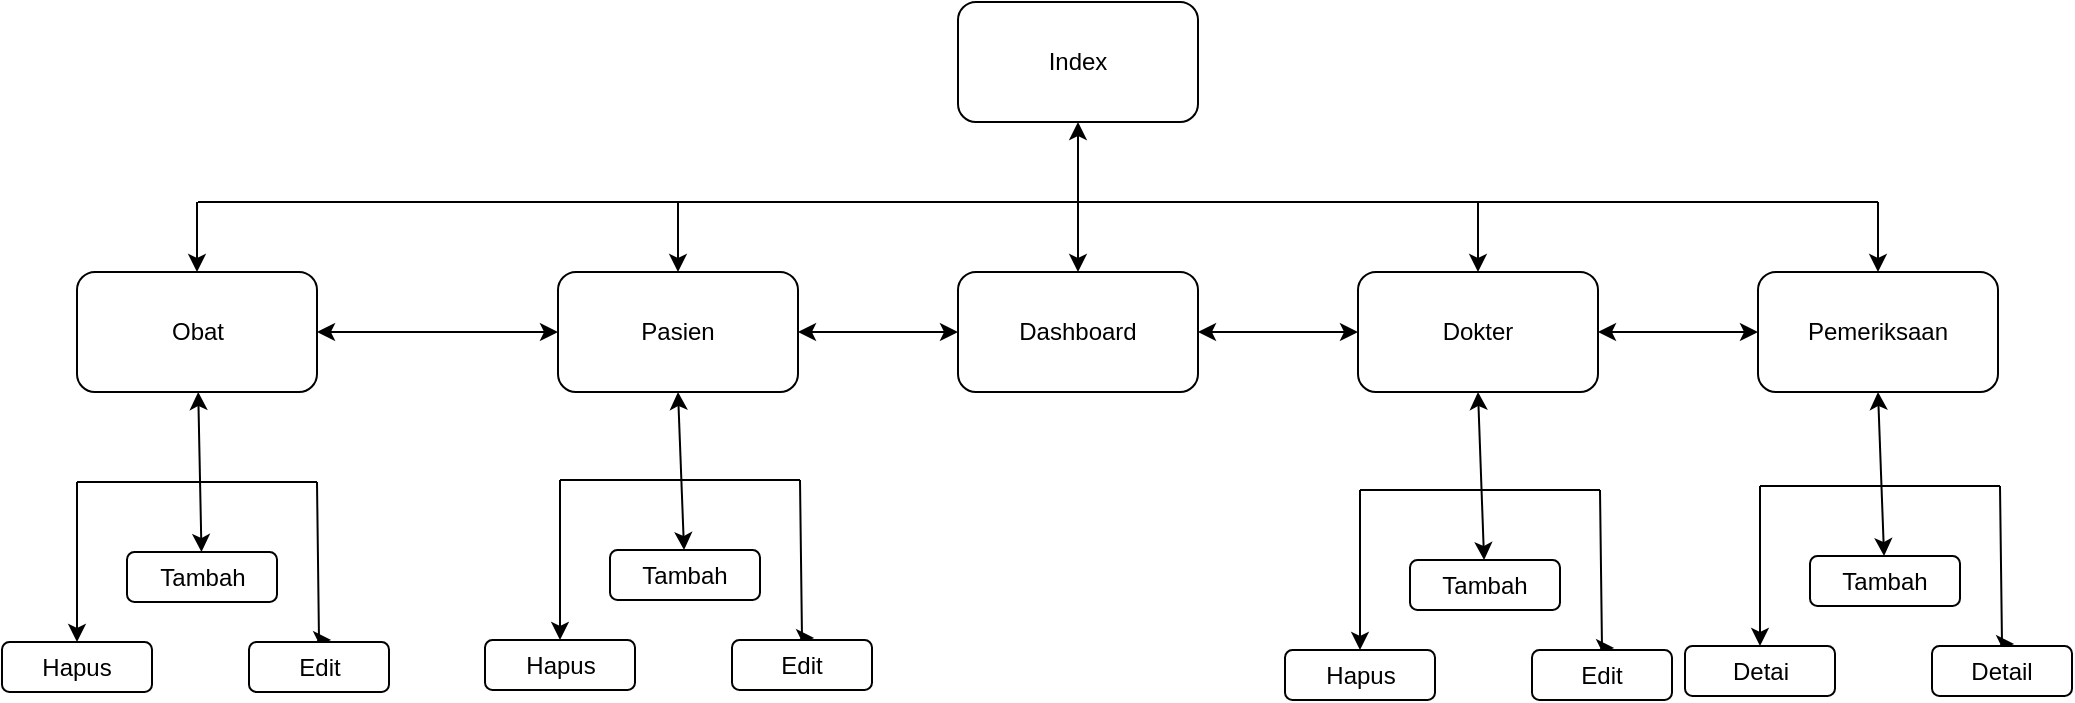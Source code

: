 <mxfile version="10.6.7" type="github"><diagram id="ewcArJghKEFCXOfcHbss" name="Page-1"><mxGraphModel dx="1961" dy="633" grid="1" gridSize="10" guides="1" tooltips="1" connect="1" arrows="1" fold="1" page="1" pageScale="1" pageWidth="850" pageHeight="1100" math="0" shadow="0"><root><mxCell id="0"/><mxCell id="1" parent="0"/><mxCell id="v7zDlYd_MfsNJDqAWrPC-5" value="" style="edgeStyle=orthogonalEdgeStyle;rounded=0;orthogonalLoop=1;jettySize=auto;html=1;startArrow=classic;startFill=1;" edge="1" parent="1" source="v7zDlYd_MfsNJDqAWrPC-1" target="v7zDlYd_MfsNJDqAWrPC-2"><mxGeometry relative="1" as="geometry"/></mxCell><mxCell id="v7zDlYd_MfsNJDqAWrPC-1" value="Index&lt;br&gt;" style="rounded=1;whiteSpace=wrap;html=1;" vertex="1" parent="1"><mxGeometry x="310" y="240" width="120" height="60" as="geometry"/></mxCell><mxCell id="v7zDlYd_MfsNJDqAWrPC-4" value="" style="rounded=0;orthogonalLoop=1;jettySize=auto;html=1;startArrow=classic;startFill=1;" edge="1" parent="1" source="v7zDlYd_MfsNJDqAWrPC-2" target="v7zDlYd_MfsNJDqAWrPC-3"><mxGeometry relative="1" as="geometry"/></mxCell><mxCell id="v7zDlYd_MfsNJDqAWrPC-7" value="" style="edgeStyle=orthogonalEdgeStyle;rounded=0;orthogonalLoop=1;jettySize=auto;html=1;startArrow=classic;startFill=1;" edge="1" parent="1" source="v7zDlYd_MfsNJDqAWrPC-2" target="v7zDlYd_MfsNJDqAWrPC-6"><mxGeometry relative="1" as="geometry"/></mxCell><mxCell id="v7zDlYd_MfsNJDqAWrPC-2" value="Dashboard&lt;br&gt;" style="rounded=1;whiteSpace=wrap;html=1;" vertex="1" parent="1"><mxGeometry x="310" y="375" width="120" height="60" as="geometry"/></mxCell><mxCell id="v7zDlYd_MfsNJDqAWrPC-9" value="" style="edgeStyle=orthogonalEdgeStyle;rounded=0;orthogonalLoop=1;jettySize=auto;html=1;startArrow=classic;startFill=1;" edge="1" parent="1" source="v7zDlYd_MfsNJDqAWrPC-6" target="v7zDlYd_MfsNJDqAWrPC-8"><mxGeometry relative="1" as="geometry"/></mxCell><mxCell id="v7zDlYd_MfsNJDqAWrPC-6" value="Pasien&lt;br&gt;" style="rounded=1;whiteSpace=wrap;html=1;" vertex="1" parent="1"><mxGeometry x="110" y="375" width="120" height="60" as="geometry"/></mxCell><mxCell id="v7zDlYd_MfsNJDqAWrPC-20" value="" style="edgeStyle=none;rounded=0;orthogonalLoop=1;jettySize=auto;html=1;startArrow=classic;startFill=1;" edge="1" parent="1" source="v7zDlYd_MfsNJDqAWrPC-8" target="v7zDlYd_MfsNJDqAWrPC-19"><mxGeometry relative="1" as="geometry"/></mxCell><mxCell id="v7zDlYd_MfsNJDqAWrPC-8" value="Obat&lt;br&gt;" style="rounded=1;whiteSpace=wrap;html=1;" vertex="1" parent="1"><mxGeometry x="-130.5" y="375" width="120" height="60" as="geometry"/></mxCell><mxCell id="v7zDlYd_MfsNJDqAWrPC-22" value="" style="edgeStyle=none;rounded=0;orthogonalLoop=1;jettySize=auto;html=1;startArrow=none;startFill=0;entryX=0.587;entryY=-0.041;entryDx=0;entryDy=0;entryPerimeter=0;" edge="1" parent="1" target="v7zDlYd_MfsNJDqAWrPC-21"><mxGeometry relative="1" as="geometry"><mxPoint x="-10.5" y="480" as="sourcePoint"/><Array as="points"><mxPoint x="-9.5" y="559"/></Array></mxGeometry></mxCell><mxCell id="v7zDlYd_MfsNJDqAWrPC-24" value="" style="edgeStyle=none;rounded=0;orthogonalLoop=1;jettySize=auto;html=1;startArrow=none;startFill=0;entryX=0.5;entryY=0;entryDx=0;entryDy=0;" edge="1" parent="1" target="v7zDlYd_MfsNJDqAWrPC-23"><mxGeometry relative="1" as="geometry"><mxPoint x="-130.5" y="480" as="sourcePoint"/><mxPoint x="-143.5" y="560" as="targetPoint"/></mxGeometry></mxCell><mxCell id="v7zDlYd_MfsNJDqAWrPC-19" value="Tambah&lt;br&gt;" style="rounded=1;whiteSpace=wrap;html=1;" vertex="1" parent="1"><mxGeometry x="-105.5" y="515" width="75" height="25" as="geometry"/></mxCell><mxCell id="v7zDlYd_MfsNJDqAWrPC-23" value="Hapus&lt;br&gt;" style="rounded=1;whiteSpace=wrap;html=1;" vertex="1" parent="1"><mxGeometry x="-168" y="560" width="75" height="25" as="geometry"/></mxCell><mxCell id="v7zDlYd_MfsNJDqAWrPC-21" value="Edit&lt;br&gt;" style="rounded=1;whiteSpace=wrap;html=1;" vertex="1" parent="1"><mxGeometry x="-44.5" y="560" width="70" height="25" as="geometry"/></mxCell><mxCell id="v7zDlYd_MfsNJDqAWrPC-11" value="" style="edgeStyle=orthogonalEdgeStyle;rounded=0;orthogonalLoop=1;jettySize=auto;html=1;startArrow=classic;startFill=1;" edge="1" parent="1" source="v7zDlYd_MfsNJDqAWrPC-3"><mxGeometry relative="1" as="geometry"><mxPoint x="710" y="405" as="targetPoint"/></mxGeometry></mxCell><mxCell id="v7zDlYd_MfsNJDqAWrPC-3" value="Dokter&lt;br&gt;" style="rounded=1;whiteSpace=wrap;html=1;" vertex="1" parent="1"><mxGeometry x="510" y="375" width="120" height="60" as="geometry"/></mxCell><mxCell id="v7zDlYd_MfsNJDqAWrPC-12" value="Pemeriksaan&lt;br&gt;" style="rounded=1;whiteSpace=wrap;html=1;" vertex="1" parent="1"><mxGeometry x="710" y="375" width="120" height="60" as="geometry"/></mxCell><mxCell id="v7zDlYd_MfsNJDqAWrPC-13" value="" style="endArrow=none;html=1;" edge="1" parent="1"><mxGeometry width="50" height="50" relative="1" as="geometry"><mxPoint x="-70" y="340" as="sourcePoint"/><mxPoint x="770" y="340" as="targetPoint"/></mxGeometry></mxCell><mxCell id="v7zDlYd_MfsNJDqAWrPC-15" value="" style="endArrow=classic;html=1;entryX=0.5;entryY=0;entryDx=0;entryDy=0;" edge="1" parent="1" target="v7zDlYd_MfsNJDqAWrPC-8"><mxGeometry width="50" height="50" relative="1" as="geometry"><mxPoint x="-70.5" y="340" as="sourcePoint"/><mxPoint x="99.5" y="460" as="targetPoint"/></mxGeometry></mxCell><mxCell id="v7zDlYd_MfsNJDqAWrPC-16" value="" style="endArrow=classic;html=1;entryX=0.5;entryY=0;entryDx=0;entryDy=0;" edge="1" parent="1" target="v7zDlYd_MfsNJDqAWrPC-6"><mxGeometry width="50" height="50" relative="1" as="geometry"><mxPoint x="170" y="340" as="sourcePoint"/><mxPoint x="120" y="375" as="targetPoint"/></mxGeometry></mxCell><mxCell id="v7zDlYd_MfsNJDqAWrPC-17" value="" style="endArrow=classic;html=1;entryX=0.5;entryY=0;entryDx=0;entryDy=0;" edge="1" parent="1" target="v7zDlYd_MfsNJDqAWrPC-3"><mxGeometry width="50" height="50" relative="1" as="geometry"><mxPoint x="570" y="340" as="sourcePoint"/><mxPoint x="180" y="385" as="targetPoint"/></mxGeometry></mxCell><mxCell id="v7zDlYd_MfsNJDqAWrPC-18" value="" style="endArrow=classic;html=1;entryX=0.5;entryY=0;entryDx=0;entryDy=0;" edge="1" parent="1" target="v7zDlYd_MfsNJDqAWrPC-12"><mxGeometry width="50" height="50" relative="1" as="geometry"><mxPoint x="770" y="340" as="sourcePoint"/><mxPoint x="190" y="395" as="targetPoint"/></mxGeometry></mxCell><mxCell id="v7zDlYd_MfsNJDqAWrPC-26" value="" style="endArrow=none;html=1;" edge="1" parent="1"><mxGeometry width="50" height="50" relative="1" as="geometry"><mxPoint x="-130.5" y="480" as="sourcePoint"/><mxPoint x="-10.5" y="480" as="targetPoint"/></mxGeometry></mxCell><mxCell id="v7zDlYd_MfsNJDqAWrPC-34" value="" style="edgeStyle=none;rounded=0;orthogonalLoop=1;jettySize=auto;html=1;startArrow=classic;startFill=1;exitX=0.5;exitY=1;exitDx=0;exitDy=0;" edge="1" parent="1" target="v7zDlYd_MfsNJDqAWrPC-37" source="v7zDlYd_MfsNJDqAWrPC-6"><mxGeometry relative="1" as="geometry"><mxPoint x="188.112" y="435" as="sourcePoint"/></mxGeometry></mxCell><mxCell id="v7zDlYd_MfsNJDqAWrPC-35" value="" style="edgeStyle=none;rounded=0;orthogonalLoop=1;jettySize=auto;html=1;startArrow=none;startFill=0;entryX=0.587;entryY=-0.041;entryDx=0;entryDy=0;entryPerimeter=0;" edge="1" parent="1" target="v7zDlYd_MfsNJDqAWrPC-39"><mxGeometry relative="1" as="geometry"><mxPoint x="231.0" y="479" as="sourcePoint"/><Array as="points"><mxPoint x="232" y="558"/></Array></mxGeometry></mxCell><mxCell id="v7zDlYd_MfsNJDqAWrPC-36" value="" style="edgeStyle=none;rounded=0;orthogonalLoop=1;jettySize=auto;html=1;startArrow=none;startFill=0;entryX=0.5;entryY=0;entryDx=0;entryDy=0;" edge="1" parent="1" target="v7zDlYd_MfsNJDqAWrPC-38"><mxGeometry relative="1" as="geometry"><mxPoint x="111.0" y="479" as="sourcePoint"/><mxPoint x="98" y="559" as="targetPoint"/></mxGeometry></mxCell><mxCell id="v7zDlYd_MfsNJDqAWrPC-37" value="Tambah&lt;br&gt;" style="rounded=1;whiteSpace=wrap;html=1;" vertex="1" parent="1"><mxGeometry x="136" y="514" width="75" height="25" as="geometry"/></mxCell><mxCell id="v7zDlYd_MfsNJDqAWrPC-38" value="Hapus&lt;br&gt;" style="rounded=1;whiteSpace=wrap;html=1;" vertex="1" parent="1"><mxGeometry x="73.5" y="559" width="75" height="25" as="geometry"/></mxCell><mxCell id="v7zDlYd_MfsNJDqAWrPC-39" value="Edit&lt;br&gt;" style="rounded=1;whiteSpace=wrap;html=1;" vertex="1" parent="1"><mxGeometry x="197" y="559" width="70" height="25" as="geometry"/></mxCell><mxCell id="v7zDlYd_MfsNJDqAWrPC-40" value="" style="endArrow=none;html=1;" edge="1" parent="1"><mxGeometry width="50" height="50" relative="1" as="geometry"><mxPoint x="111.0" y="479" as="sourcePoint"/><mxPoint x="231.0" y="479" as="targetPoint"/></mxGeometry></mxCell><mxCell id="v7zDlYd_MfsNJDqAWrPC-48" value="" style="edgeStyle=none;rounded=0;orthogonalLoop=1;jettySize=auto;html=1;startArrow=classic;startFill=1;exitX=0.5;exitY=1;exitDx=0;exitDy=0;" edge="1" parent="1" target="v7zDlYd_MfsNJDqAWrPC-51" source="v7zDlYd_MfsNJDqAWrPC-3"><mxGeometry relative="1" as="geometry"><mxPoint x="510" y="460" as="sourcePoint"/></mxGeometry></mxCell><mxCell id="v7zDlYd_MfsNJDqAWrPC-49" value="" style="edgeStyle=none;rounded=0;orthogonalLoop=1;jettySize=auto;html=1;startArrow=none;startFill=0;entryX=0.587;entryY=-0.041;entryDx=0;entryDy=0;entryPerimeter=0;" edge="1" parent="1" target="v7zDlYd_MfsNJDqAWrPC-53"><mxGeometry relative="1" as="geometry"><mxPoint x="631.0" y="484" as="sourcePoint"/><Array as="points"><mxPoint x="632" y="563"/></Array></mxGeometry></mxCell><mxCell id="v7zDlYd_MfsNJDqAWrPC-50" value="" style="edgeStyle=none;rounded=0;orthogonalLoop=1;jettySize=auto;html=1;startArrow=none;startFill=0;entryX=0.5;entryY=0;entryDx=0;entryDy=0;" edge="1" parent="1" target="v7zDlYd_MfsNJDqAWrPC-52"><mxGeometry relative="1" as="geometry"><mxPoint x="511.0" y="484" as="sourcePoint"/><mxPoint x="498" y="564" as="targetPoint"/></mxGeometry></mxCell><mxCell id="v7zDlYd_MfsNJDqAWrPC-51" value="Tambah&lt;br&gt;" style="rounded=1;whiteSpace=wrap;html=1;" vertex="1" parent="1"><mxGeometry x="536" y="519" width="75" height="25" as="geometry"/></mxCell><mxCell id="v7zDlYd_MfsNJDqAWrPC-52" value="Hapus&lt;br&gt;" style="rounded=1;whiteSpace=wrap;html=1;" vertex="1" parent="1"><mxGeometry x="473.5" y="564" width="75" height="25" as="geometry"/></mxCell><mxCell id="v7zDlYd_MfsNJDqAWrPC-53" value="Edit&lt;br&gt;" style="rounded=1;whiteSpace=wrap;html=1;" vertex="1" parent="1"><mxGeometry x="597" y="564" width="70" height="25" as="geometry"/></mxCell><mxCell id="v7zDlYd_MfsNJDqAWrPC-54" value="" style="endArrow=none;html=1;" edge="1" parent="1"><mxGeometry width="50" height="50" relative="1" as="geometry"><mxPoint x="511.0" y="484" as="sourcePoint"/><mxPoint x="631.0" y="484" as="targetPoint"/></mxGeometry></mxCell><mxCell id="v7zDlYd_MfsNJDqAWrPC-55" value="" style="edgeStyle=none;rounded=0;orthogonalLoop=1;jettySize=auto;html=1;startArrow=classic;startFill=1;exitX=0.5;exitY=1;exitDx=0;exitDy=0;" edge="1" parent="1" target="v7zDlYd_MfsNJDqAWrPC-58" source="v7zDlYd_MfsNJDqAWrPC-12"><mxGeometry relative="1" as="geometry"><mxPoint x="740" y="460" as="sourcePoint"/></mxGeometry></mxCell><mxCell id="v7zDlYd_MfsNJDqAWrPC-56" value="" style="edgeStyle=none;rounded=0;orthogonalLoop=1;jettySize=auto;html=1;startArrow=none;startFill=0;entryX=0.587;entryY=-0.041;entryDx=0;entryDy=0;entryPerimeter=0;" edge="1" parent="1" target="v7zDlYd_MfsNJDqAWrPC-60"><mxGeometry relative="1" as="geometry"><mxPoint x="831.0" y="482" as="sourcePoint"/><Array as="points"><mxPoint x="832" y="561"/></Array></mxGeometry></mxCell><mxCell id="v7zDlYd_MfsNJDqAWrPC-57" value="" style="edgeStyle=none;rounded=0;orthogonalLoop=1;jettySize=auto;html=1;startArrow=none;startFill=0;entryX=0.5;entryY=0;entryDx=0;entryDy=0;" edge="1" parent="1" target="v7zDlYd_MfsNJDqAWrPC-59"><mxGeometry relative="1" as="geometry"><mxPoint x="711.0" y="482" as="sourcePoint"/><mxPoint x="698" y="562" as="targetPoint"/></mxGeometry></mxCell><mxCell id="v7zDlYd_MfsNJDqAWrPC-58" value="Tambah&lt;br&gt;" style="rounded=1;whiteSpace=wrap;html=1;" vertex="1" parent="1"><mxGeometry x="736" y="517" width="75" height="25" as="geometry"/></mxCell><mxCell id="v7zDlYd_MfsNJDqAWrPC-59" value="Detai&lt;br&gt;" style="rounded=1;whiteSpace=wrap;html=1;" vertex="1" parent="1"><mxGeometry x="673.5" y="562" width="75" height="25" as="geometry"/></mxCell><mxCell id="v7zDlYd_MfsNJDqAWrPC-60" value="Detail&lt;br&gt;" style="rounded=1;whiteSpace=wrap;html=1;" vertex="1" parent="1"><mxGeometry x="797" y="562" width="70" height="25" as="geometry"/></mxCell><mxCell id="v7zDlYd_MfsNJDqAWrPC-61" value="" style="endArrow=none;html=1;" edge="1" parent="1"><mxGeometry width="50" height="50" relative="1" as="geometry"><mxPoint x="711.0" y="482" as="sourcePoint"/><mxPoint x="831.0" y="482" as="targetPoint"/></mxGeometry></mxCell></root></mxGraphModel></diagram></mxfile>